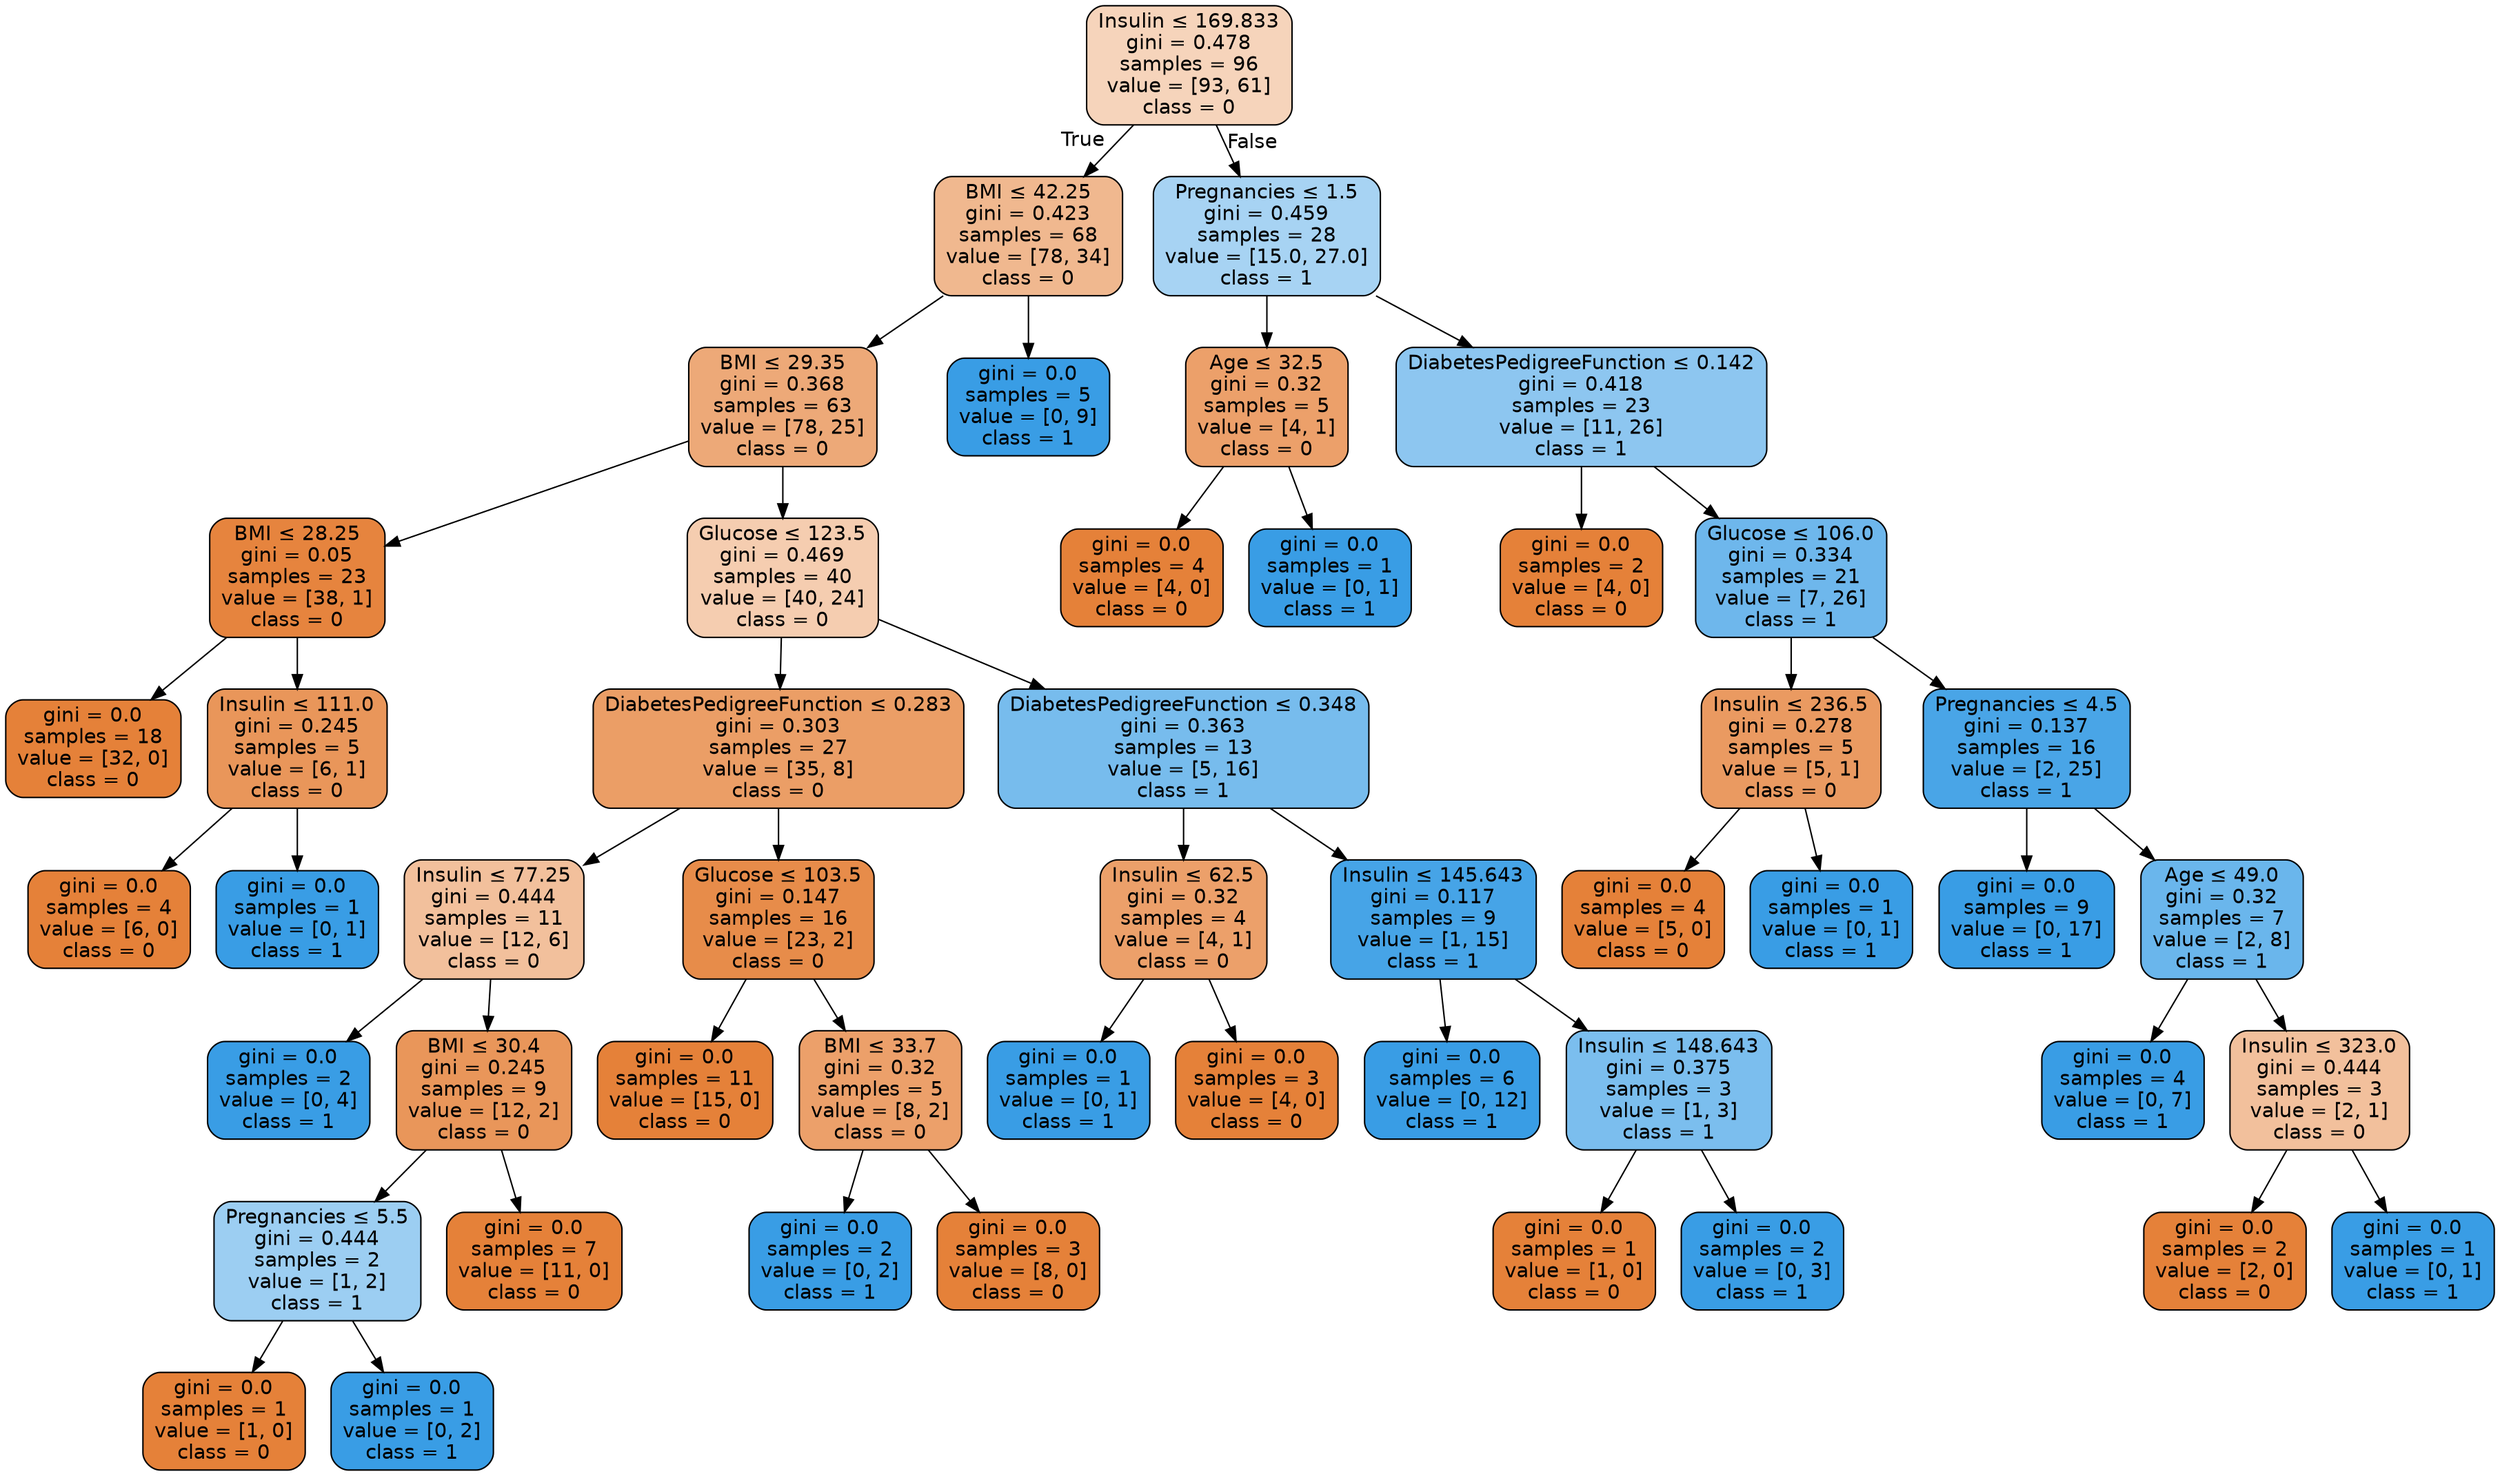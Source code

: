 digraph Tree {
node [shape=box, style="filled, rounded", color="black", fontname="helvetica"] ;
edge [fontname="helvetica"] ;
0 [label=<Insulin &le; 169.833<br/>gini = 0.478<br/>samples = 96<br/>value = [93, 61]<br/>class = 0>, fillcolor="#f6d4bb"] ;
1 [label=<BMI &le; 42.25<br/>gini = 0.423<br/>samples = 68<br/>value = [78, 34]<br/>class = 0>, fillcolor="#f0b88f"] ;
0 -> 1 [labeldistance=2.5, labelangle=45, headlabel="True"] ;
2 [label=<BMI &le; 29.35<br/>gini = 0.368<br/>samples = 63<br/>value = [78, 25]<br/>class = 0>, fillcolor="#eda978"] ;
1 -> 2 ;
3 [label=<BMI &le; 28.25<br/>gini = 0.05<br/>samples = 23<br/>value = [38, 1]<br/>class = 0>, fillcolor="#e6843e"] ;
2 -> 3 ;
4 [label=<gini = 0.0<br/>samples = 18<br/>value = [32, 0]<br/>class = 0>, fillcolor="#e58139"] ;
3 -> 4 ;
5 [label=<Insulin &le; 111.0<br/>gini = 0.245<br/>samples = 5<br/>value = [6, 1]<br/>class = 0>, fillcolor="#e9965a"] ;
3 -> 5 ;
6 [label=<gini = 0.0<br/>samples = 4<br/>value = [6, 0]<br/>class = 0>, fillcolor="#e58139"] ;
5 -> 6 ;
7 [label=<gini = 0.0<br/>samples = 1<br/>value = [0, 1]<br/>class = 1>, fillcolor="#399de5"] ;
5 -> 7 ;
8 [label=<Glucose &le; 123.5<br/>gini = 0.469<br/>samples = 40<br/>value = [40, 24]<br/>class = 0>, fillcolor="#f5cdb0"] ;
2 -> 8 ;
9 [label=<DiabetesPedigreeFunction &le; 0.283<br/>gini = 0.303<br/>samples = 27<br/>value = [35, 8]<br/>class = 0>, fillcolor="#eb9e66"] ;
8 -> 9 ;
10 [label=<Insulin &le; 77.25<br/>gini = 0.444<br/>samples = 11<br/>value = [12, 6]<br/>class = 0>, fillcolor="#f2c09c"] ;
9 -> 10 ;
11 [label=<gini = 0.0<br/>samples = 2<br/>value = [0, 4]<br/>class = 1>, fillcolor="#399de5"] ;
10 -> 11 ;
12 [label=<BMI &le; 30.4<br/>gini = 0.245<br/>samples = 9<br/>value = [12, 2]<br/>class = 0>, fillcolor="#e9965a"] ;
10 -> 12 ;
13 [label=<Pregnancies &le; 5.5<br/>gini = 0.444<br/>samples = 2<br/>value = [1, 2]<br/>class = 1>, fillcolor="#9ccef2"] ;
12 -> 13 ;
14 [label=<gini = 0.0<br/>samples = 1<br/>value = [1, 0]<br/>class = 0>, fillcolor="#e58139"] ;
13 -> 14 ;
15 [label=<gini = 0.0<br/>samples = 1<br/>value = [0, 2]<br/>class = 1>, fillcolor="#399de5"] ;
13 -> 15 ;
16 [label=<gini = 0.0<br/>samples = 7<br/>value = [11, 0]<br/>class = 0>, fillcolor="#e58139"] ;
12 -> 16 ;
17 [label=<Glucose &le; 103.5<br/>gini = 0.147<br/>samples = 16<br/>value = [23, 2]<br/>class = 0>, fillcolor="#e78c4a"] ;
9 -> 17 ;
18 [label=<gini = 0.0<br/>samples = 11<br/>value = [15, 0]<br/>class = 0>, fillcolor="#e58139"] ;
17 -> 18 ;
19 [label=<BMI &le; 33.7<br/>gini = 0.32<br/>samples = 5<br/>value = [8, 2]<br/>class = 0>, fillcolor="#eca06a"] ;
17 -> 19 ;
20 [label=<gini = 0.0<br/>samples = 2<br/>value = [0, 2]<br/>class = 1>, fillcolor="#399de5"] ;
19 -> 20 ;
21 [label=<gini = 0.0<br/>samples = 3<br/>value = [8, 0]<br/>class = 0>, fillcolor="#e58139"] ;
19 -> 21 ;
22 [label=<DiabetesPedigreeFunction &le; 0.348<br/>gini = 0.363<br/>samples = 13<br/>value = [5, 16]<br/>class = 1>, fillcolor="#77bced"] ;
8 -> 22 ;
23 [label=<Insulin &le; 62.5<br/>gini = 0.32<br/>samples = 4<br/>value = [4, 1]<br/>class = 0>, fillcolor="#eca06a"] ;
22 -> 23 ;
24 [label=<gini = 0.0<br/>samples = 1<br/>value = [0, 1]<br/>class = 1>, fillcolor="#399de5"] ;
23 -> 24 ;
25 [label=<gini = 0.0<br/>samples = 3<br/>value = [4, 0]<br/>class = 0>, fillcolor="#e58139"] ;
23 -> 25 ;
26 [label=<Insulin &le; 145.643<br/>gini = 0.117<br/>samples = 9<br/>value = [1, 15]<br/>class = 1>, fillcolor="#46a4e7"] ;
22 -> 26 ;
27 [label=<gini = 0.0<br/>samples = 6<br/>value = [0, 12]<br/>class = 1>, fillcolor="#399de5"] ;
26 -> 27 ;
28 [label=<Insulin &le; 148.643<br/>gini = 0.375<br/>samples = 3<br/>value = [1, 3]<br/>class = 1>, fillcolor="#7bbeee"] ;
26 -> 28 ;
29 [label=<gini = 0.0<br/>samples = 1<br/>value = [1, 0]<br/>class = 0>, fillcolor="#e58139"] ;
28 -> 29 ;
30 [label=<gini = 0.0<br/>samples = 2<br/>value = [0, 3]<br/>class = 1>, fillcolor="#399de5"] ;
28 -> 30 ;
31 [label=<gini = 0.0<br/>samples = 5<br/>value = [0, 9]<br/>class = 1>, fillcolor="#399de5"] ;
1 -> 31 ;
32 [label=<Pregnancies &le; 1.5<br/>gini = 0.459<br/>samples = 28<br/>value = [15.0, 27.0]<br/>class = 1>, fillcolor="#a7d3f3"] ;
0 -> 32 [labeldistance=2.5, labelangle=-45, headlabel="False"] ;
33 [label=<Age &le; 32.5<br/>gini = 0.32<br/>samples = 5<br/>value = [4, 1]<br/>class = 0>, fillcolor="#eca06a"] ;
32 -> 33 ;
34 [label=<gini = 0.0<br/>samples = 4<br/>value = [4, 0]<br/>class = 0>, fillcolor="#e58139"] ;
33 -> 34 ;
35 [label=<gini = 0.0<br/>samples = 1<br/>value = [0, 1]<br/>class = 1>, fillcolor="#399de5"] ;
33 -> 35 ;
36 [label=<DiabetesPedigreeFunction &le; 0.142<br/>gini = 0.418<br/>samples = 23<br/>value = [11, 26]<br/>class = 1>, fillcolor="#8dc6f0"] ;
32 -> 36 ;
37 [label=<gini = 0.0<br/>samples = 2<br/>value = [4, 0]<br/>class = 0>, fillcolor="#e58139"] ;
36 -> 37 ;
38 [label=<Glucose &le; 106.0<br/>gini = 0.334<br/>samples = 21<br/>value = [7, 26]<br/>class = 1>, fillcolor="#6eb7ec"] ;
36 -> 38 ;
39 [label=<Insulin &le; 236.5<br/>gini = 0.278<br/>samples = 5<br/>value = [5, 1]<br/>class = 0>, fillcolor="#ea9a61"] ;
38 -> 39 ;
40 [label=<gini = 0.0<br/>samples = 4<br/>value = [5, 0]<br/>class = 0>, fillcolor="#e58139"] ;
39 -> 40 ;
41 [label=<gini = 0.0<br/>samples = 1<br/>value = [0, 1]<br/>class = 1>, fillcolor="#399de5"] ;
39 -> 41 ;
42 [label=<Pregnancies &le; 4.5<br/>gini = 0.137<br/>samples = 16<br/>value = [2, 25]<br/>class = 1>, fillcolor="#49a5e7"] ;
38 -> 42 ;
43 [label=<gini = 0.0<br/>samples = 9<br/>value = [0, 17]<br/>class = 1>, fillcolor="#399de5"] ;
42 -> 43 ;
44 [label=<Age &le; 49.0<br/>gini = 0.32<br/>samples = 7<br/>value = [2, 8]<br/>class = 1>, fillcolor="#6ab6ec"] ;
42 -> 44 ;
45 [label=<gini = 0.0<br/>samples = 4<br/>value = [0, 7]<br/>class = 1>, fillcolor="#399de5"] ;
44 -> 45 ;
46 [label=<Insulin &le; 323.0<br/>gini = 0.444<br/>samples = 3<br/>value = [2, 1]<br/>class = 0>, fillcolor="#f2c09c"] ;
44 -> 46 ;
47 [label=<gini = 0.0<br/>samples = 2<br/>value = [2, 0]<br/>class = 0>, fillcolor="#e58139"] ;
46 -> 47 ;
48 [label=<gini = 0.0<br/>samples = 1<br/>value = [0, 1]<br/>class = 1>, fillcolor="#399de5"] ;
46 -> 48 ;
}